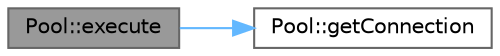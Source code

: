 digraph "Pool::execute"
{
 // INTERACTIVE_SVG=YES
 // LATEX_PDF_SIZE
  bgcolor="transparent";
  edge [fontname=Helvetica,fontsize=10,labelfontname=Helvetica,labelfontsize=10];
  node [fontname=Helvetica,fontsize=10,shape=box,height=0.2,width=0.4];
  rankdir="LR";
  Node1 [id="Node000001",label="Pool::execute",height=0.2,width=0.4,color="gray40", fillcolor="grey60", style="filled", fontcolor="black",tooltip=" "];
  Node1 -> Node2 [id="edge1_Node000001_Node000002",color="steelblue1",style="solid",tooltip=" "];
  Node2 [id="Node000002",label="Pool::getConnection",height=0.2,width=0.4,color="grey40", fillcolor="white", style="filled",URL="$df/d0e/a00800_acb586eb257e03bf7f0a4bb94724c0789.html#acb586eb257e03bf7f0a4bb94724c0789",tooltip=" "];
}
